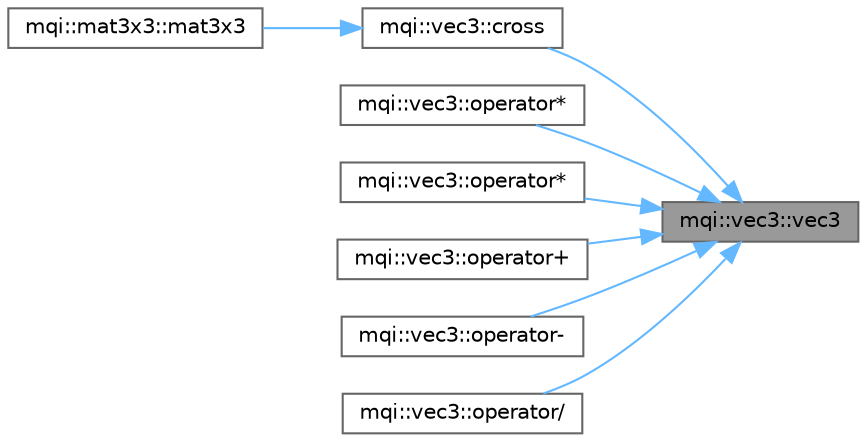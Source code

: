 digraph "mqi::vec3::vec3"
{
 // LATEX_PDF_SIZE
  bgcolor="transparent";
  edge [fontname=Helvetica,fontsize=10,labelfontname=Helvetica,labelfontsize=10];
  node [fontname=Helvetica,fontsize=10,shape=box,height=0.2,width=0.4];
  rankdir="RL";
  Node1 [id="Node000001",label="mqi::vec3::vec3",height=0.2,width=0.4,color="gray40", fillcolor="grey60", style="filled", fontcolor="black",tooltip="Default constructor, initializes to (0, 0, 0)."];
  Node1 -> Node2 [id="edge1_Node000001_Node000002",dir="back",color="steelblue1",style="solid",tooltip=" "];
  Node2 [id="Node000002",label="mqi::vec3::cross",height=0.2,width=0.4,color="grey40", fillcolor="white", style="filled",URL="$classmqi_1_1vec3.html#a74abdf8a99507aaf7644e57a5039731f",tooltip="Calculates the cross product with another vector."];
  Node2 -> Node3 [id="edge2_Node000002_Node000003",dir="back",color="steelblue1",style="solid",tooltip=" "];
  Node3 [id="Node000003",label="mqi::mat3x3::mat3x3",height=0.2,width=0.4,color="grey40", fillcolor="white", style="filled",URL="$classmqi_1_1mat3x3.html#a753d74b5669fbd8427c459ec0783027d",tooltip="Constructs a rotation matrix that aligns one vector to another."];
  Node1 -> Node4 [id="edge3_Node000001_Node000004",dir="back",color="steelblue1",style="solid",tooltip=" "];
  Node4 [id="Node000004",label="mqi::vec3::operator*",height=0.2,width=0.4,color="grey40", fillcolor="white", style="filled",URL="$classmqi_1_1vec3.html#ac5ec4af86611d1a56ed15ba10f32e71d",tooltip="Scalar multiplication (non-const version)."];
  Node1 -> Node5 [id="edge4_Node000001_Node000005",dir="back",color="steelblue1",style="solid",tooltip=" "];
  Node5 [id="Node000005",label="mqi::vec3::operator*",height=0.2,width=0.4,color="grey40", fillcolor="white", style="filled",URL="$classmqi_1_1vec3.html#ab405c35708a5299c5402d0465e992d13",tooltip="Scalar multiplication."];
  Node1 -> Node6 [id="edge5_Node000001_Node000006",dir="back",color="steelblue1",style="solid",tooltip=" "];
  Node6 [id="Node000006",label="mqi::vec3::operator+",height=0.2,width=0.4,color="grey40", fillcolor="white", style="filled",URL="$classmqi_1_1vec3.html#a45cad77f858602cc6daa2955acfce212",tooltip="Vector addition."];
  Node1 -> Node7 [id="edge6_Node000001_Node000007",dir="back",color="steelblue1",style="solid",tooltip=" "];
  Node7 [id="Node000007",label="mqi::vec3::operator-",height=0.2,width=0.4,color="grey40", fillcolor="white", style="filled",URL="$classmqi_1_1vec3.html#a5bbbd5efa687578f994c2a964fdf7886",tooltip="Vector subtraction."];
  Node1 -> Node8 [id="edge7_Node000001_Node000008",dir="back",color="steelblue1",style="solid",tooltip=" "];
  Node8 [id="Node000008",label="mqi::vec3::operator/",height=0.2,width=0.4,color="grey40", fillcolor="white", style="filled",URL="$classmqi_1_1vec3.html#adf2deb9a3dfa5569a56e3019decd8559",tooltip="Scalar division."];
}
